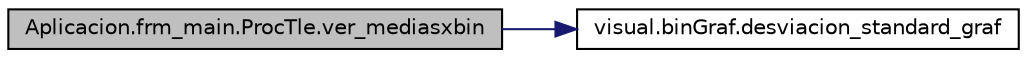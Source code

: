 digraph G
{
  edge [fontname="Helvetica",fontsize="10",labelfontname="Helvetica",labelfontsize="10"];
  node [fontname="Helvetica",fontsize="10",shape=record];
  rankdir="LR";
  Node1 [label="Aplicacion.frm_main.ProcTle.ver_mediasxbin",height=0.2,width=0.4,color="black", fillcolor="grey75", style="filled" fontcolor="black"];
  Node1 -> Node2 [color="midnightblue",fontsize="10",style="solid"];
  Node2 [label="visual.binGraf.desviacion_standard_graf",height=0.2,width=0.4,color="black", fillcolor="white", style="filled",URL="$namespacevisual_1_1bin_graf.html#ad9005ef0437e18d8df7bc3bf8463f354"];
}

